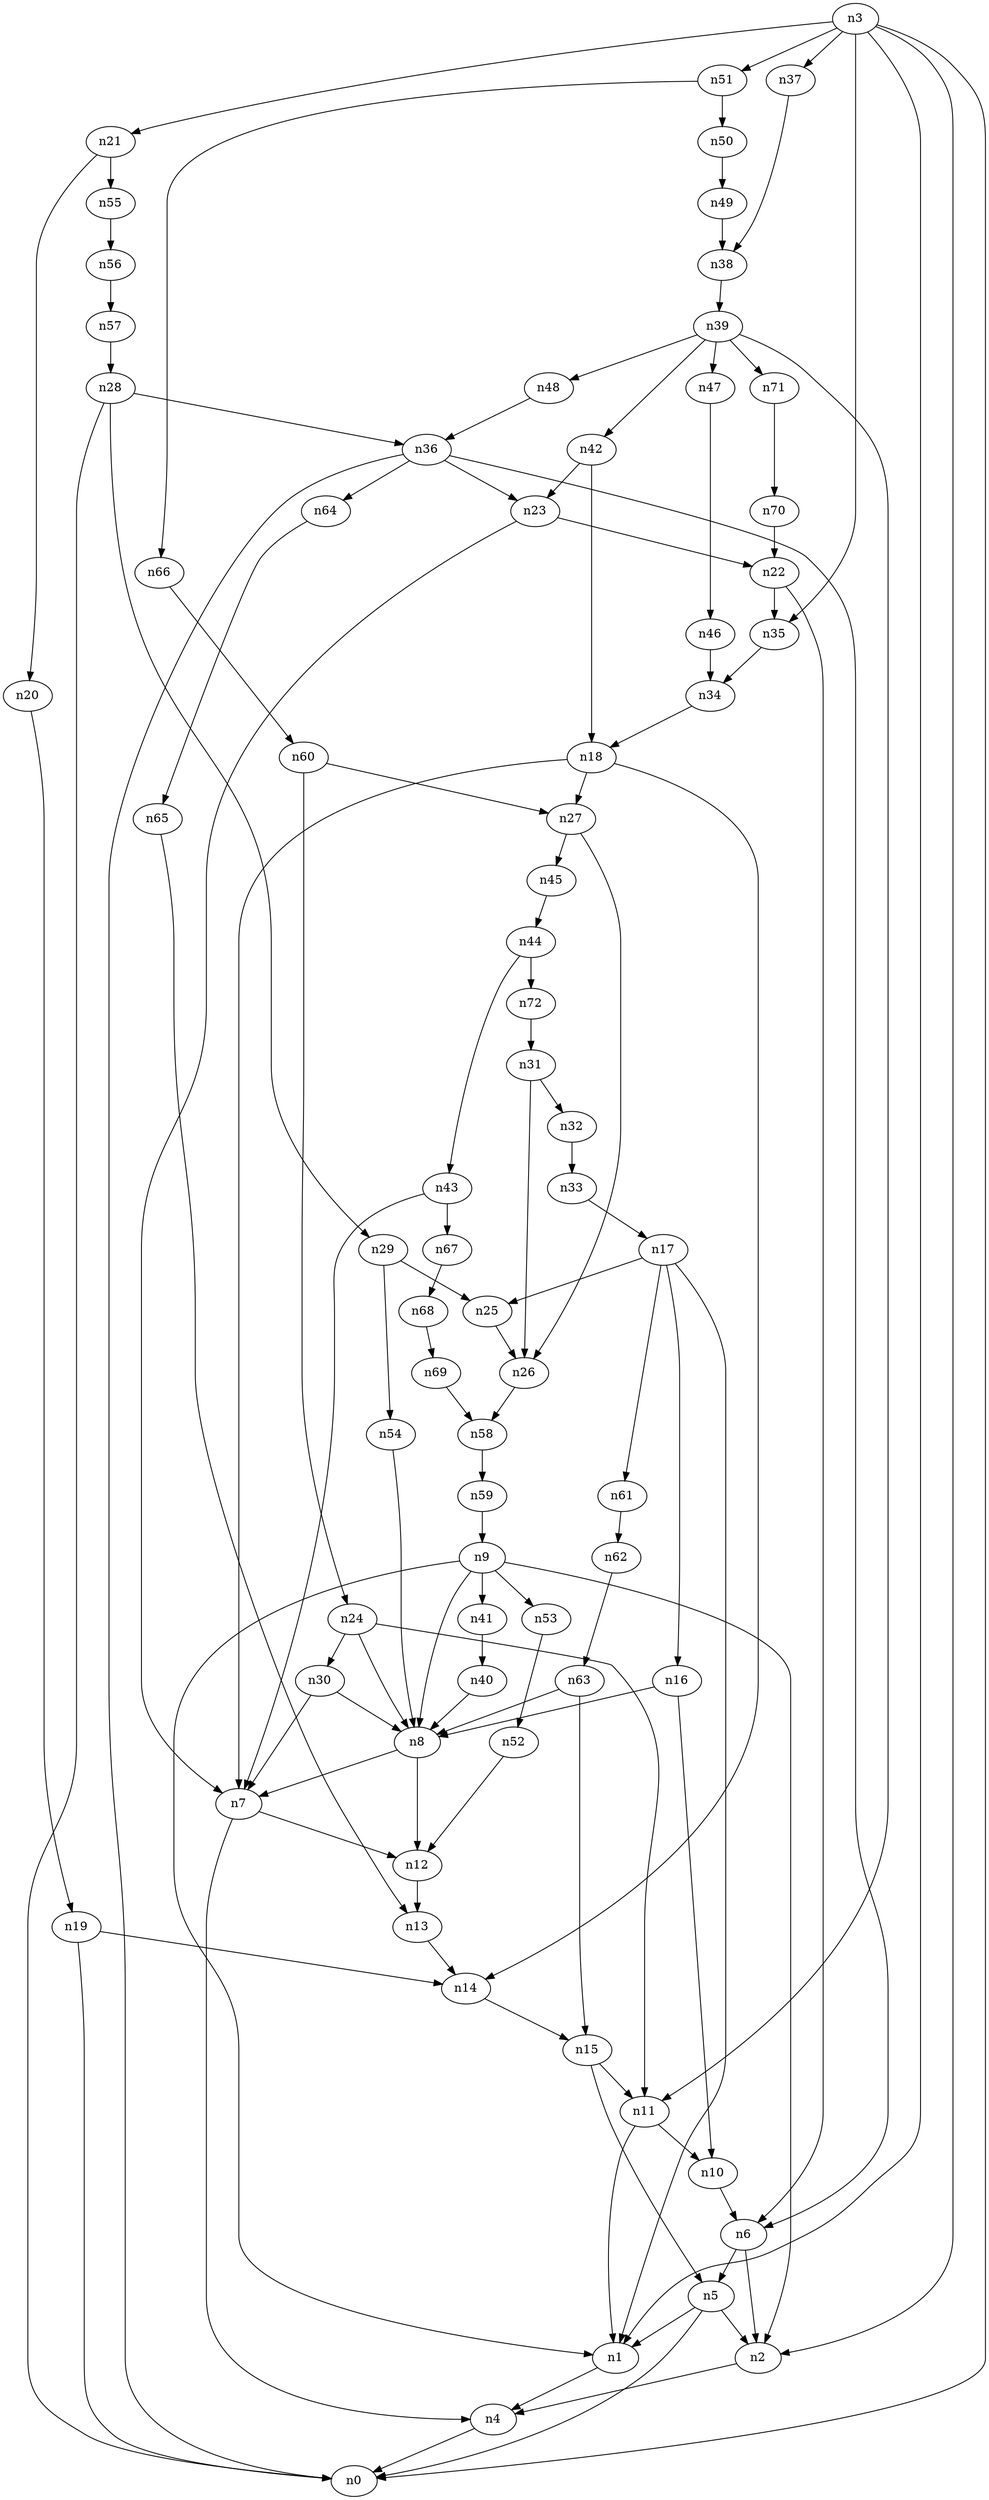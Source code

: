 digraph G {
	n1 -> n4	 [_graphml_id=e4];
	n2 -> n4	 [_graphml_id=e7];
	n3 -> n0	 [_graphml_id=e0];
	n3 -> n1	 [_graphml_id=e3];
	n3 -> n2	 [_graphml_id=e6];
	n3 -> n21	 [_graphml_id=e33];
	n3 -> n35	 [_graphml_id=e56];
	n3 -> n37	 [_graphml_id=e60];
	n3 -> n51	 [_graphml_id=e84];
	n4 -> n0	 [_graphml_id=e1];
	n5 -> n0	 [_graphml_id=e2];
	n5 -> n1	 [_graphml_id=e5];
	n5 -> n2	 [_graphml_id=e8];
	n6 -> n2	 [_graphml_id=e10];
	n6 -> n5	 [_graphml_id=e9];
	n7 -> n4	 [_graphml_id=e11];
	n7 -> n12	 [_graphml_id=e18];
	n8 -> n7	 [_graphml_id=e12];
	n8 -> n12	 [_graphml_id=e19];
	n9 -> n1	 [_graphml_id=e14];
	n9 -> n2	 [_graphml_id=e20];
	n9 -> n8	 [_graphml_id=e13];
	n9 -> n41	 [_graphml_id=e66];
	n9 -> n53	 [_graphml_id=e87];
	n10 -> n6	 [_graphml_id=e15];
	n11 -> n1	 [_graphml_id=e17];
	n11 -> n10	 [_graphml_id=e16];
	n12 -> n13	 [_graphml_id=e21];
	n13 -> n14	 [_graphml_id=e22];
	n14 -> n15	 [_graphml_id=e23];
	n15 -> n5	 [_graphml_id=e49];
	n15 -> n11	 [_graphml_id=e24];
	n16 -> n8	 [_graphml_id=e25];
	n16 -> n10	 [_graphml_id=e39];
	n17 -> n1	 [_graphml_id=e27];
	n17 -> n16	 [_graphml_id=e26];
	n17 -> n25	 [_graphml_id=e40];
	n17 -> n61	 [_graphml_id=e101];
	n18 -> n7	 [_graphml_id=e28];
	n18 -> n14	 [_graphml_id=e29];
	n18 -> n27	 [_graphml_id=e43];
	n19 -> n0	 [_graphml_id=e30];
	n19 -> n14	 [_graphml_id=e70];
	n20 -> n19	 [_graphml_id=e31];
	n21 -> n20	 [_graphml_id=e32];
	n21 -> n55	 [_graphml_id=e91];
	n22 -> n6	 [_graphml_id=e34];
	n22 -> n35	 [_graphml_id=e80];
	n23 -> n7	 [_graphml_id=e36];
	n23 -> n22	 [_graphml_id=e35];
	n24 -> n8	 [_graphml_id=e38];
	n24 -> n11	 [_graphml_id=e37];
	n24 -> n30	 [_graphml_id=e48];
	n25 -> n26	 [_graphml_id=e41];
	n26 -> n58	 [_graphml_id=e95];
	n27 -> n26	 [_graphml_id=e42];
	n27 -> n45	 [_graphml_id=e74];
	n28 -> n0	 [_graphml_id=e44];
	n28 -> n29	 [_graphml_id=e45];
	n28 -> n36	 [_graphml_id=e58];
	n29 -> n25	 [_graphml_id=e46];
	n29 -> n54	 [_graphml_id=e88];
	n30 -> n7	 [_graphml_id=e47];
	n30 -> n8	 [_graphml_id=e90];
	n31 -> n26	 [_graphml_id=e50];
	n31 -> n32	 [_graphml_id=e51];
	n32 -> n33	 [_graphml_id=e52];
	n33 -> n17	 [_graphml_id=e53];
	n34 -> n18	 [_graphml_id=e54];
	n35 -> n34	 [_graphml_id=e55];
	n36 -> n0	 [_graphml_id=e59];
	n36 -> n6	 [_graphml_id=e69];
	n36 -> n23	 [_graphml_id=e57];
	n36 -> n64	 [_graphml_id=e105];
	n37 -> n38	 [_graphml_id=e61];
	n38 -> n39	 [_graphml_id=e62];
	n39 -> n11	 [_graphml_id=e63];
	n39 -> n42	 [_graphml_id=e100];
	n39 -> n47	 [_graphml_id=e77];
	n39 -> n48	 [_graphml_id=e78];
	n39 -> n71	 [_graphml_id=e117];
	n40 -> n8	 [_graphml_id=e64];
	n41 -> n40	 [_graphml_id=e65];
	n42 -> n18	 [_graphml_id=e68];
	n42 -> n23	 [_graphml_id=e67];
	n43 -> n7	 [_graphml_id=e71];
	n43 -> n67	 [_graphml_id=e111];
	n44 -> n43	 [_graphml_id=e72];
	n44 -> n72	 [_graphml_id=e119];
	n45 -> n44	 [_graphml_id=e73];
	n46 -> n34	 [_graphml_id=e75];
	n47 -> n46	 [_graphml_id=e76];
	n48 -> n36	 [_graphml_id=e79];
	n49 -> n38	 [_graphml_id=e81];
	n50 -> n49	 [_graphml_id=e82];
	n51 -> n50	 [_graphml_id=e83];
	n51 -> n66	 [_graphml_id=e108];
	n52 -> n12	 [_graphml_id=e85];
	n53 -> n52	 [_graphml_id=e86];
	n54 -> n8	 [_graphml_id=e89];
	n55 -> n56	 [_graphml_id=e92];
	n56 -> n57	 [_graphml_id=e93];
	n57 -> n28	 [_graphml_id=e94];
	n58 -> n59	 [_graphml_id=e96];
	n59 -> n9	 [_graphml_id=e97];
	n60 -> n24	 [_graphml_id=e99];
	n60 -> n27	 [_graphml_id=e98];
	n61 -> n62	 [_graphml_id=e102];
	n62 -> n63	 [_graphml_id=e103];
	n63 -> n8	 [_graphml_id=e104];
	n63 -> n15	 [_graphml_id=e110];
	n64 -> n65	 [_graphml_id=e106];
	n65 -> n13	 [_graphml_id=e107];
	n66 -> n60	 [_graphml_id=e109];
	n67 -> n68	 [_graphml_id=e112];
	n68 -> n69	 [_graphml_id=e113];
	n69 -> n58	 [_graphml_id=e114];
	n70 -> n22	 [_graphml_id=e115];
	n71 -> n70	 [_graphml_id=e116];
	n72 -> n31	 [_graphml_id=e118];
}
